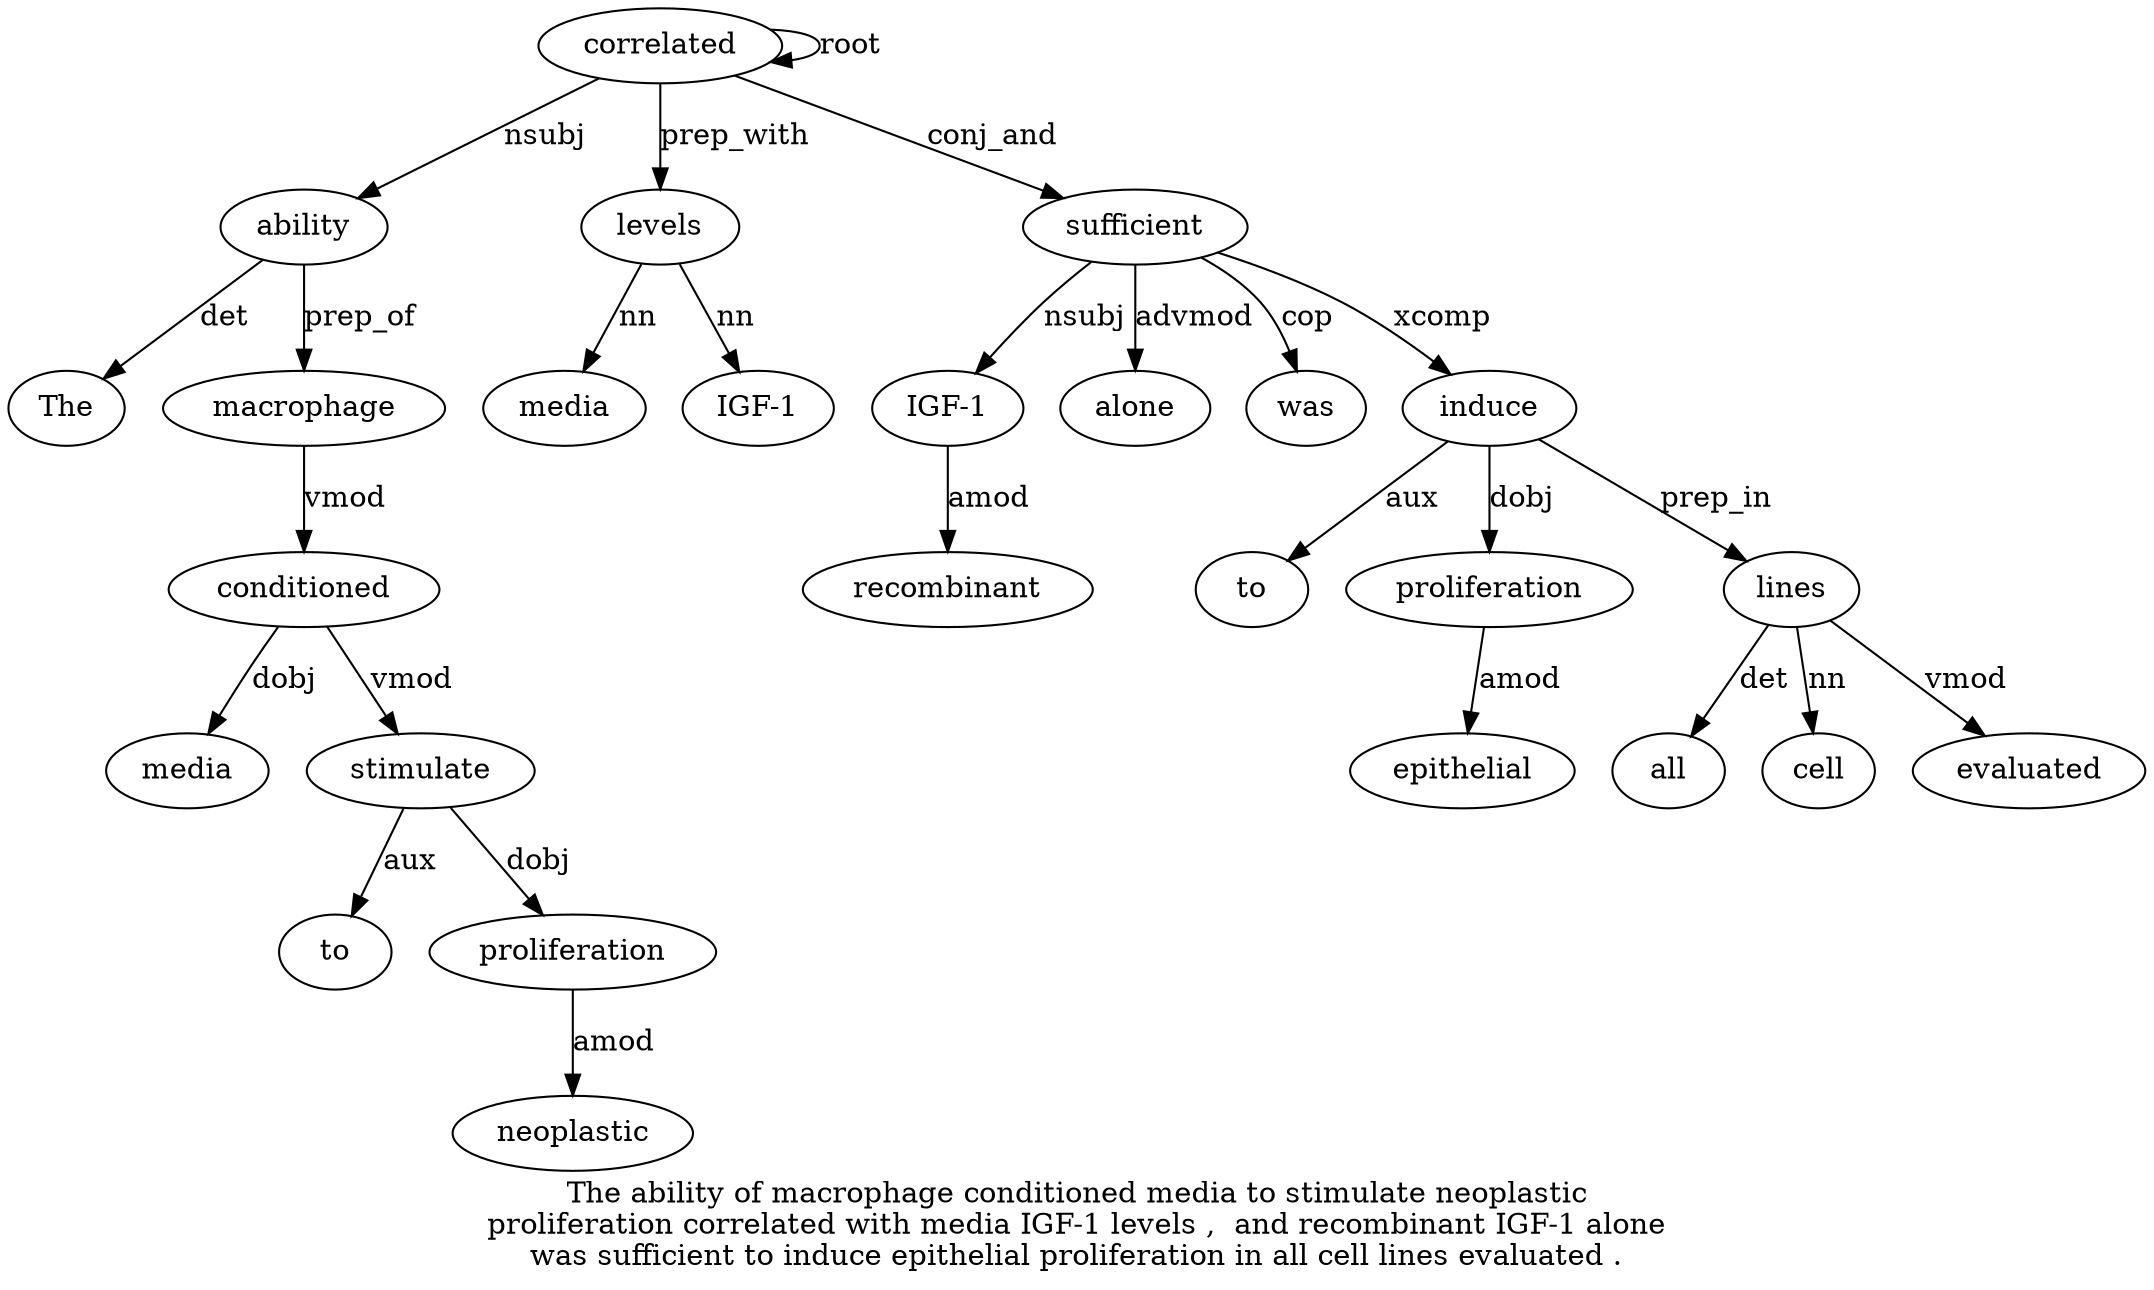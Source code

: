 digraph "The ability of macrophage conditioned media to stimulate neoplastic proliferation correlated with media IGF-1 levels ,  and recombinant IGF-1 alone was sufficient to induce epithelial proliferation in all cell lines evaluated ." {
label="The ability of macrophage conditioned media to stimulate neoplastic
proliferation correlated with media IGF-1 levels ,  and recombinant IGF-1 alone
was sufficient to induce epithelial proliferation in all cell lines evaluated .";
ability2 [style=filled, fillcolor=white, label=ability];
The1 [style=filled, fillcolor=white, label=The];
ability2 -> The1  [label=det];
correlated11 [style=filled, fillcolor=white, label=correlated];
correlated11 -> ability2  [label=nsubj];
macrophage4 [style=filled, fillcolor=white, label=macrophage];
ability2 -> macrophage4  [label=prep_of];
conditioned5 [style=filled, fillcolor=white, label=conditioned];
macrophage4 -> conditioned5  [label=vmod];
media6 [style=filled, fillcolor=white, label=media];
conditioned5 -> media6  [label=dobj];
stimulate8 [style=filled, fillcolor=white, label=stimulate];
to7 [style=filled, fillcolor=white, label=to];
stimulate8 -> to7  [label=aux];
conditioned5 -> stimulate8  [label=vmod];
proliferation10 [style=filled, fillcolor=white, label=proliferation];
neoplastic9 [style=filled, fillcolor=white, label=neoplastic];
proliferation10 -> neoplastic9  [label=amod];
stimulate8 -> proliferation10  [label=dobj];
correlated11 -> correlated11  [label=root];
levels15 [style=filled, fillcolor=white, label=levels];
media13 [style=filled, fillcolor=white, label=media];
levels15 -> media13  [label=nn];
"IGF-14" [style=filled, fillcolor=white, label="IGF-1"];
levels15 -> "IGF-14"  [label=nn];
correlated11 -> levels15  [label=prep_with];
"IGF-19" [style=filled, fillcolor=white, label="IGF-1"];
recombinant18 [style=filled, fillcolor=white, label=recombinant];
"IGF-19" -> recombinant18  [label=amod];
sufficient22 [style=filled, fillcolor=white, label=sufficient];
sufficient22 -> "IGF-19"  [label=nsubj];
alone20 [style=filled, fillcolor=white, label=alone];
sufficient22 -> alone20  [label=advmod];
was21 [style=filled, fillcolor=white, label=was];
sufficient22 -> was21  [label=cop];
correlated11 -> sufficient22  [label=conj_and];
induce24 [style=filled, fillcolor=white, label=induce];
to23 [style=filled, fillcolor=white, label=to];
induce24 -> to23  [label=aux];
sufficient22 -> induce24  [label=xcomp];
proliferation26 [style=filled, fillcolor=white, label=proliferation];
epithelial25 [style=filled, fillcolor=white, label=epithelial];
proliferation26 -> epithelial25  [label=amod];
induce24 -> proliferation26  [label=dobj];
lines30 [style=filled, fillcolor=white, label=lines];
all28 [style=filled, fillcolor=white, label=all];
lines30 -> all28  [label=det];
cell29 [style=filled, fillcolor=white, label=cell];
lines30 -> cell29  [label=nn];
induce24 -> lines30  [label=prep_in];
evaluated31 [style=filled, fillcolor=white, label=evaluated];
lines30 -> evaluated31  [label=vmod];
}
